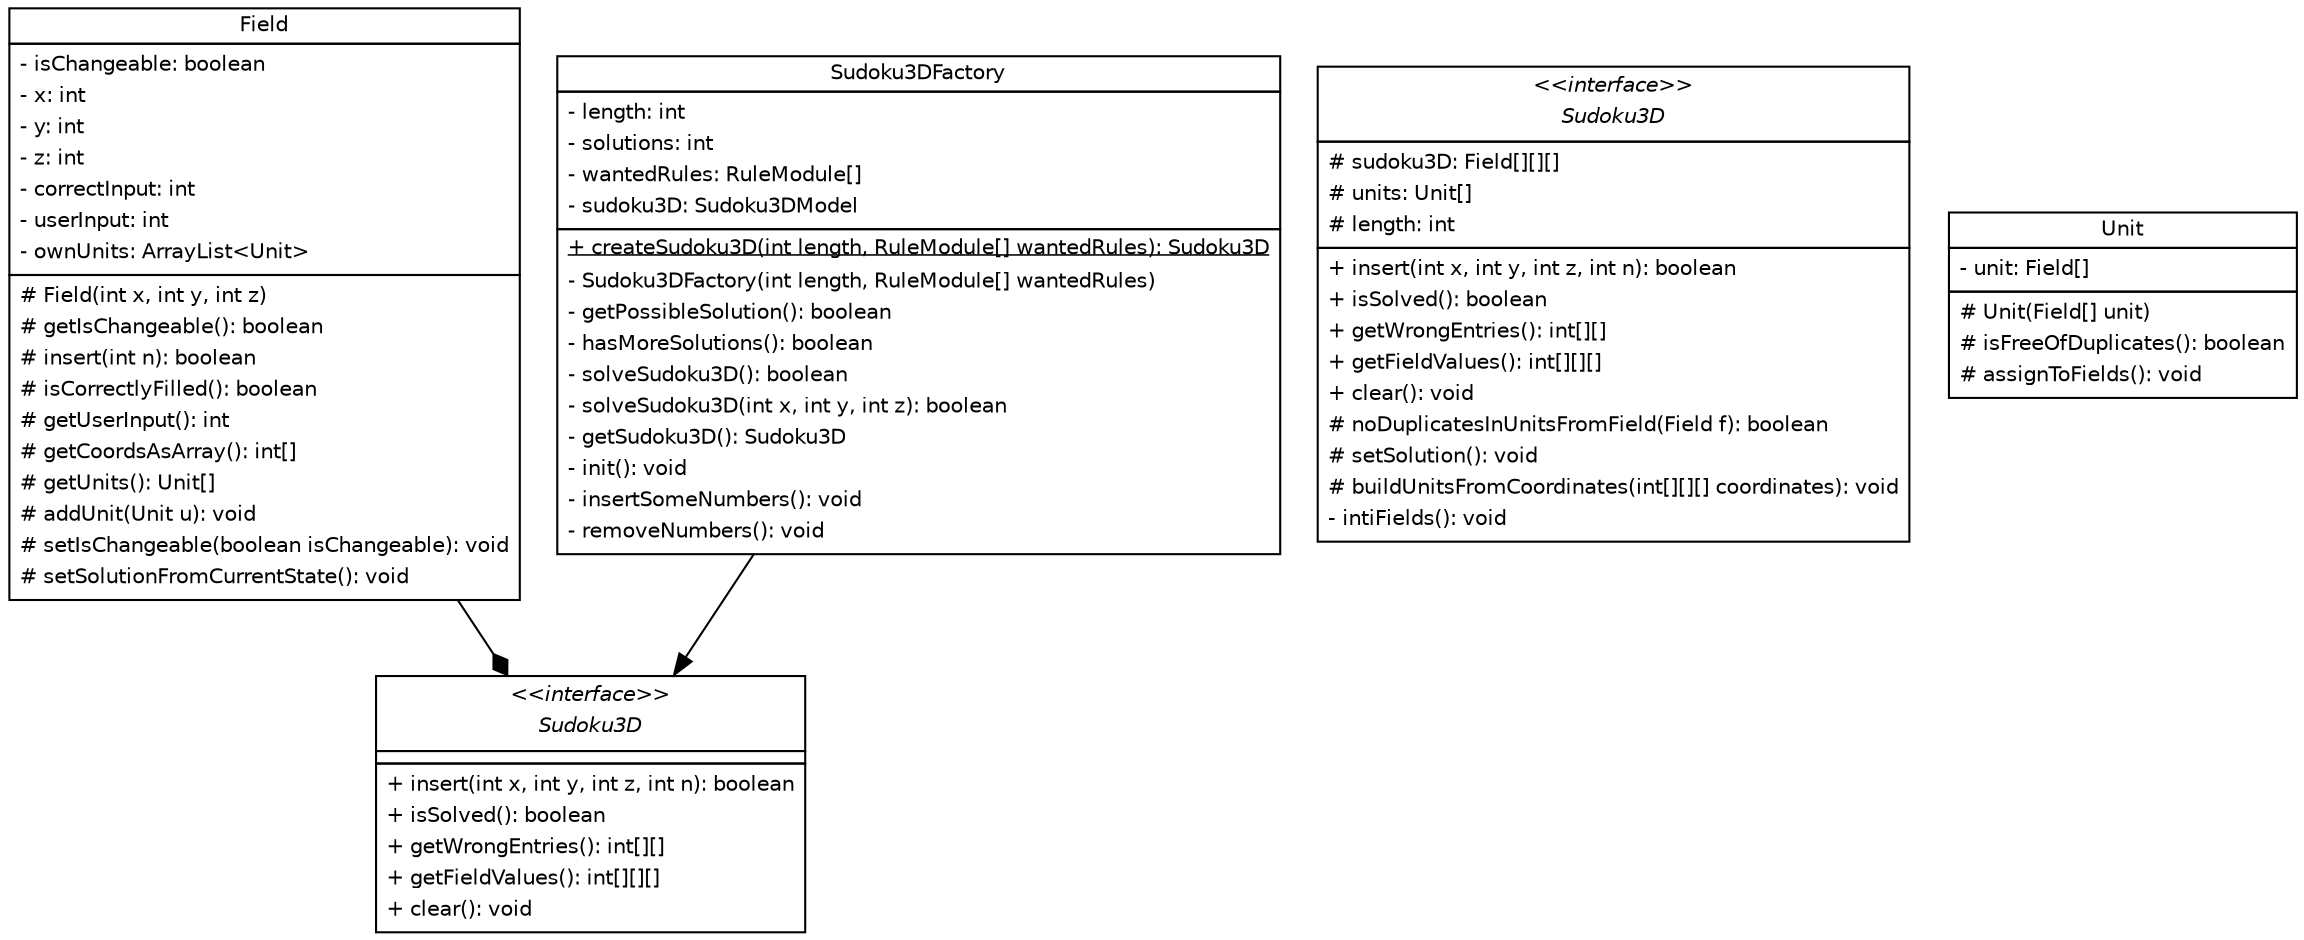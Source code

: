 digraph G {
    fontname = "Bitstream Vera Sans"
    fontsize = 8

    node [
        fontname = "Bitstream Vera Sans"
        fontsize = 10
        shape = none width=0 height=0 margin=0
    ]

    edge [
        fontname = "Bitstream Vera Sans"
        fontsize = 10
    ]

    subgraph packagemodel{

        field [
            label =
            <<table border="0" cellspacing="0" cellborder="1">
                <tr>
                    <td>Field</td>
                </tr>
                <tr>
                    <td>
                        <table border="0" cellspacing="0" cellborder="0">
                            <tr><td align="left">- isChangeable: boolean</td></tr>
                            <tr><td align="left">- x: int</td></tr>
                            <tr><td align="left">- y: int</td></tr>
                            <tr><td align="left">- z: int</td></tr>
                            <tr><td align="left">- correctInput: int</td></tr>
                            <tr><td align="left">- userInput: int</td></tr>
                            <tr><td align="left">- ownUnits: ArrayList&lt;Unit&gt;</td></tr>
                        </table>
                    </td>
                </tr>
                <tr>
                    <td>
                        <table border="0" cellspacing="0" cellborder="0">
                            <tr><td align="left"># Field(int x, int y, int z)</td></tr>
                            <tr><td align="left"># getIsChangeable(): boolean</td></tr>
                            <tr><td align="left"># insert(int n): boolean</td></tr>
                            <tr><td align="left"># isCorrectlyFilled(): boolean</td></tr>
                            <tr><td align="left"># getUserInput(): int</td></tr>
                            <tr><td align="left"># getCoordsAsArray(): int[]</td></tr>
                            <tr><td align="left"># getUnits(): Unit[]</td></tr>
                            <tr><td align="left"># addUnit(Unit u): void</td></tr>
                            <tr><td align="left"># setIsChangeable(boolean isChangeable): void</td></tr>
                            <tr><td align="left"># setSolutionFromCurrentState(): void</td></tr>
                        </table>
                    </td>
                </tr>
            </table>>
        ]

        sudoku3d [
            label =
            <<table border="0" cellspacing="0" cellborder="1">
                <tr>
                    <td>
                        <table border="0" cellspacing="0" cellborder="0">
                            <tr><td align="center"><i>&lt;&lt;interface&gt;&gt;</i></td></tr>
                            <tr><td align="center"><i>Sudoku3D</i></td></tr>
                        </table>
                    </td>
                </tr>
                <tr>
                    <td></td>
                </tr>
                <tr>
                    <td>
                        <table border="0" cellspacing="0" cellborder="0">
                            <tr><td align="left">+ insert(int x, int y, int z, int n): boolean</td></tr>
                            <tr><td align="left">+ isSolved(): boolean</td></tr>
                            <tr><td align="left">+ getWrongEntries(): int[][]</td></tr>
                            <tr><td align="left">+ getFieldValues(): int[][][]</td></tr>
                            <tr><td align="left">+ clear(): void</td></tr>
                        </table>
                    </td>
                </tr>
            </table>>
        ]

        sudoku3dfactory [
            label =
            <<table border="0" cellspacing="0" cellborder="1">
                <tr>
                    <td>Sudoku3DFactory</td>
                </tr>
                <tr>
                    <td>
                        <table border="0" cellspacing="0" cellborder="0">
                            <tr><td align="left">- length: int</td></tr>
                            <tr><td align="left">- solutions: int</td></tr>
                            <tr><td align="left">- wantedRules: RuleModule[]</td></tr>
                            <tr><td align="left">- sudoku3D: Sudoku3DModel</td></tr>
                        </table>
                    </td>
                </tr>
                <tr>
                    <td>
                        <table border="0" cellspacing="0" cellborder="0">
                            <tr><td align="left"><u>+ createSudoku3D(int length, RuleModule[] wantedRules): Sudoku3D</u></td></tr>
                            <tr><td align="left">- Sudoku3DFactory(int length, RuleModule[] wantedRules)</td></tr>
                            <tr><td align="left">- getPossibleSolution(): boolean</td></tr>
                            <tr><td align="left">- hasMoreSolutions(): boolean</td></tr>
                            <tr><td align="left">- solveSudoku3D(): boolean</td></tr>
                            <tr><td align="left">- solveSudoku3D(int x, int y, int z): boolean</td></tr>
                            <tr><td align="left">- getSudoku3D(): Sudoku3D</td></tr>
                            <tr><td align="left">- init(): void</td></tr>
                            <tr><td align="left">- insertSomeNumbers(): void</td></tr>
                            <tr><td align="left">- removeNumbers(): void</td></tr>
                        </table>
                    </td>
                </tr>
            </table>>
        ]

        sudoku3dmodel [
            label =
            <<table border="0" cellspacing="0" cellborder="1">
                <tr>
                    <td>
                        <table border="0" cellspacing="0" cellborder="0">
                            <tr><td align="center"><i>&lt;&lt;interface&gt;&gt;</i></td></tr>
                            <tr><td align="center"><i>Sudoku3D</i></td></tr>
                        </table>
                    </td>
                </tr>
                <tr>
                    <td>
                        <table border="0" cellspacing="0" cellborder="0">
                            <tr><td align="left"># sudoku3D: Field[][][]</td></tr>
                            <tr><td align="left"># units: Unit[]</td></tr>
                            <tr><td align="left"># length: int</td></tr>
                        </table>
                    </td>
                </tr>
                <tr>
                    <td>
                        <table border="0" cellspacing="0" cellborder="0">
                            <tr><td align="left">+ insert(int x, int y, int z, int n): boolean</td></tr>
                            <tr><td align="left">+ isSolved(): boolean</td></tr>
                            <tr><td align="left">+ getWrongEntries(): int[][]</td></tr>
                            <tr><td align="left">+ getFieldValues(): int[][][]</td></tr>
                            <tr><td align="left">+ clear(): void</td></tr>
                            <tr><td align="left"># noDuplicatesInUnitsFromField(Field f): boolean</td></tr>
                            <tr><td align="left"># setSolution(): void</td></tr>
                            <tr><td align="left"># buildUnitsFromCoordinates(int[][][] coordinates): void</td></tr>
                            <tr><td align="left">- intiFields(): void</td></tr>
                        </table>
                    </td>
                </tr>
            </table>>
        ]

        unit [
            label =
            <<table border="0" cellspacing="0" cellborder="1">
                <tr>
                    <td>Unit</td>
                </tr>
                <tr>
                    <td>
                        <table border="0" cellspacing="0" cellborder="0">
                            <tr><td align="left">- unit: Field[]</td></tr>
                        </table>
                    </td>
                </tr>
                <tr>
                    <td>
                        <table border="0" cellspacing="0" cellborder="0">
                            <tr><td align="left"># Unit(Field[] unit)</td></tr>
                            <tr><td align="left"># isFreeOfDuplicates(): boolean</td></tr>
                            <tr><td align="left"># assignToFields(): void</td></tr>
                        </table>
                    </td>
                </tr>
            </table>>
        ]

        sudoku3dfactory -> sudoku3d
        field -> sudoku3d [arrowhead=diamond]
    }
}
